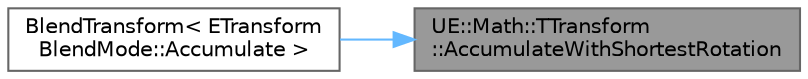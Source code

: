 digraph "UE::Math::TTransform::AccumulateWithShortestRotation"
{
 // INTERACTIVE_SVG=YES
 // LATEX_PDF_SIZE
  bgcolor="transparent";
  edge [fontname=Helvetica,fontsize=10,labelfontname=Helvetica,labelfontsize=10];
  node [fontname=Helvetica,fontsize=10,shape=box,height=0.2,width=0.4];
  rankdir="RL";
  Node1 [id="Node000001",label="UE::Math::TTransform\l::AccumulateWithShortestRotation",height=0.2,width=0.4,color="gray40", fillcolor="grey60", style="filled", fontcolor="black",tooltip="Accumulates another transform with this one, with an optional blending weight."];
  Node1 -> Node2 [id="edge1_Node000001_Node000002",dir="back",color="steelblue1",style="solid",tooltip=" "];
  Node2 [id="Node000002",label="BlendTransform\< ETransform\lBlendMode::Accumulate \>",height=0.2,width=0.4,color="grey40", fillcolor="white", style="filled",URL="$da/d93/AnimationRuntime_8h.html#a71f2d9d9400a9e4555c6b8ae9f0159b9",tooltip=" "];
}
